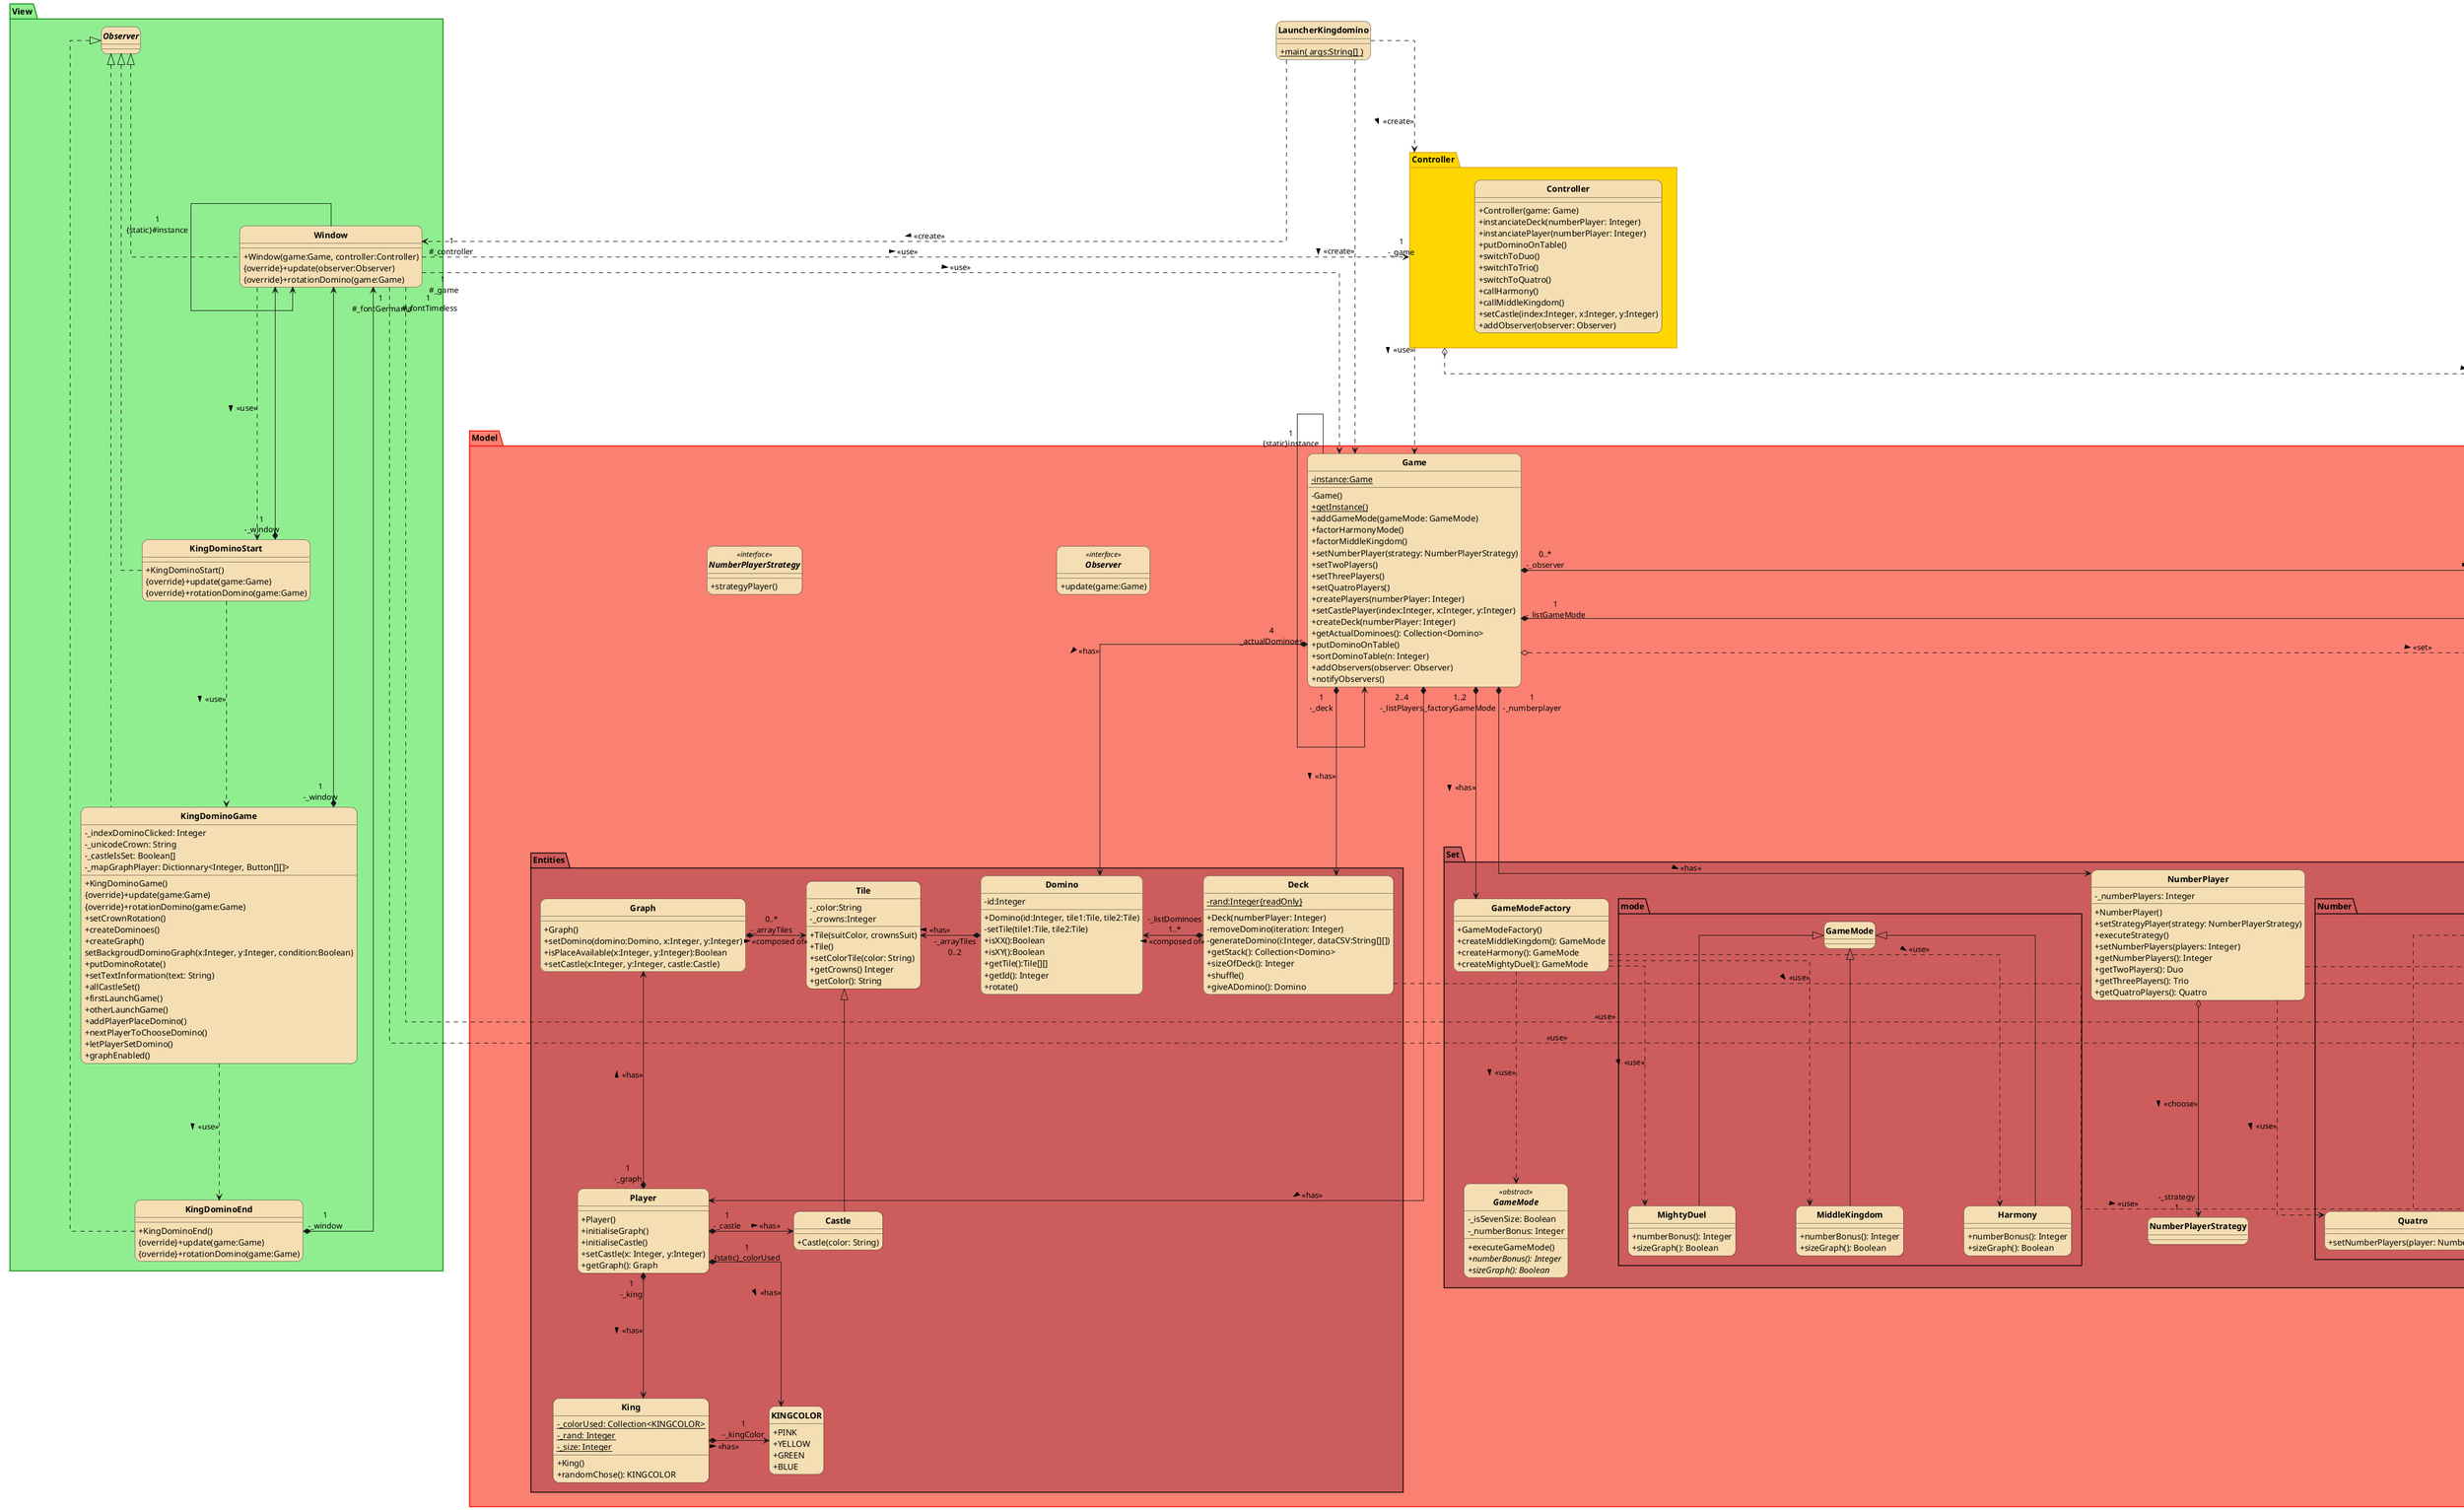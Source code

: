 @startuml
skinparam style strictuml
skinparam classAttributeIconSize 0
skinparam classFontStyle Bold
hide enum methods
skinparam roundcorner 20
skinparam linetype polyline
skinparam linetype ortho
skinparam classBackgroundColor #wheat
skinparam nodesep 100
skinparam ranksep 200

class LauncherKingdomino{
    +{static} main( args:String[] )
}

package Utilities {
    class CSVReader{
        +CSVReader()
        {static}+readCSV(path:String):String[][]
    }

    class FontUtilities {
        +FontUtilities()
        {static}+setFont(path:String): Font
    }

}

package Model #salmon;line:red{

    class Game {
        {static}-instance:Game
        -Game()
        {static}+getInstance()
        +addGameMode(gameMode: GameMode)
        +factorHarmonyMode()
        +factorMiddleKingdom()
        +setNumberPlayer(strategy: NumberPlayerStrategy)
        +setTwoPlayers()
        +setThreePlayers()
        +setQuatroPlayers()
        +createPlayers(numberPlayer: Integer)
        +setCastlePlayer(index:Integer, x:Integer, y:Integer)
        +createDeck(numberPlayer: Integer)
        +getActualDominoes(): Collection<Domino>
        +putDominoOnTable()
        +sortDominoTable(n: Integer)
        +addObservers(observer: Observer)
        +notifyObservers()
    }

    interface Observer<<interface>>{
       +update(game:Game)
    }

    package Entities #indianred{
        Graph "0..*\n-_arrayTiles" *-> Tile : <<composed of>> >

        class Graph {
            +Graph()
            +setDomino(domino:Domino, x:Integer, y:Integer)
            +isPlaceAvailable(x:Integer, y:Integer):Boolean
            +setCastle(x:Integer, y:Integer, castle:Castle)

        }

        class King{
            {static}-_colorUsed: Collection<KINGCOLOR>
            {static}-_rand: Integer
            {static}-_size: Integer

            +King()
            +randomChose(): KINGCOLOR
        }


        Deck "-_listDominoes\n1..*" *-> Domino : <<composed of>> >


        class Deck{
            {static}-rand:Integer{readOnly}
            +Deck(numberPlayer: Integer)
            -removeDomino(iteration: Integer)
            -generateDomino(i:Integer, dataCSV:String[][])
            +getStack(): Collection<Domino>
            +sizeOfDeck(): Integer
            +shuffle()
            +giveADomino(): Domino
        }

        Domino "-_arrayTiles\n0..2" *-l-> Tile : <<has>> >
        class Domino {
           -id:Integer
           +Domino(id:Integer, tile1:Tile, tile2:Tile)
           -setTile(tile1:Tile, tile2:Tile)
           +isXX():Boolean
           +isXY():Boolean
           +getTile():Tile[][]
           +getId(): Integer
           +rotate()
        }

        class Tile{
           -_color:String
           -_crowns:Integer
           +Tile(suitColor, crownsSuit)
           +Tile()
           +setColorTile(color: String)
           +getCrowns() Integer
           +getColor(): String
        }

        Player "1\n-_graph" *--> Graph : > <<has>>
        Player "1\n-_king"*-> King : > <<has>>
        Player "1\n-_castle" *-l-> Castle : > <<has>>
        class Player {
            +Player()
            +initialiseGraph()
            +initialiseCastle()
            +setCastle(x: Integer, y:Integer)
            +getGraph(): Graph
        }

        class Castle extends Tile{
            +Castle(color: String)
        }

        enum KINGCOLOR {
            +PINK
            +YELLOW
            +GREEN
            +BLUE
        }
        Player "1\n{static}_colorUsed" *--> KINGCOLOR: > <<has>>


    }


    package Set #indianred {

        class NumberPlayer{
            -_numberPlayers: Integer
            +NumberPlayer()
            +setStrategyPlayer(strategy: NumberPlayerStrategy)
            +executeStrategy()
            +setNumberPlayers(players: Integer)
            +getNumberPlayers(): Integer
            +getTwoPlayers(): Duo
            +getThreePlayers(): Trio
            +getQuatroPlayers(): Quatro
         }

        NumberPlayer o--> "-_strategy\n1"NumberPlayerStrategy: > <<choose>>

        package Number{
            class Duo implements NumberPlayerStrategy
            {
                +setNumberPlayers(player: NumberPlayer)
            }

            class Trio implements NumberPlayerStrategy
            {
                +setNumberPlayers(player: NumberPlayer)
            }

            class Quatro implements NumberPlayerStrategy
            {
                +setNumberPlayers(player: NumberPlayer)
            }
        }

        GameModeFactory ..> GameMode : <<use>> >

        class GameModeFactory{
            +GameModeFactory()
            +createMiddleKingdom(): GameMode
            +createHarmony(): GameMode
            +createMightyDuel(): GameMode
        }

        abstract GameMode<<abstract>>{
            -_isSevenSize: Boolean
            -_numberBonus: Integer
            +executeGameMode()
            {abstract}+numberBonus(): Integer
            {abstract}+sizeGraph(): Boolean
        }


            package mode{
                class MiddleKingdom extends GameMode{
                    +numberBonus(): Integer
                    +sizeGraph(): Boolean
                }

                class Harmony extends GameMode{
                    +numberBonus(): Integer
                    +sizeGraph(): Boolean
                }

                class MightyDuel extends GameMode{
                    +numberBonus(): Integer
                    +sizeGraph(): Boolean
                }

                GameModeFactory ..> MiddleKingdom: <<use>> >
                GameModeFactory ..> Harmony: <<use>> >
                GameModeFactory ..> MightyDuel: <<use>> >
            }

    }

    interface NumberPlayerStrategy<<interface>>{
        +strategyPlayer()
    }
}

package View #lightgreen;line:green{
    Window ..> KingDominoStart : <<use>> >
    KingDominoStart ..> KingDominoGame : <<use>> >
    KingDominoGame ..> KingDominoEnd: <<use>> >

    class Window implements Observer
    {
        +Window(game:Game, controller:Controller)
        {override}+update(observer:Observer)
        {override}+rotationDomino(game:Game)
    }

    class KingDominoStart implements Observer
    {
        +KingDominoStart()
        {override}+update(game:Game)
        {override}+rotationDomino(game:Game)
    }

    class KingDominoGame implements Observer
    {
        -_indexDominoClicked: Integer
        -_unicodeCrown: String
        -_castleIsSet: Boolean[]
        -_mapGraphPlayer: Dictionnary<Integer, Button[][]>

        +KingDominoGame()
        {override}+update(game:Game)
        {override}+rotationDomino(game:Game)
        +setCrownRotation()
        +createDominoes()
        +createGraph()
        setBackgroudDominoGraph(x:Integer, y:Integer, condition:Boolean)
        +putDominoRotate()
        +setTextInformation(text: String)
        +allCastleSet()
        +firstLaunchGame()
        +otherLaunchGame()
        +addPlayerPlaceDomino()
        +nextPlayerToChooseDomino()
        +letPlayerSetDomino()
        +graphEnabled()
    }

    class KingDominoEnd implements Observer
    {
        +KingDominoEnd()
        {override}+update(game:Game)
        {override}+rotationDomino(game:Game)
    }
}

package Controller #gold;line:goldenrod {

    class Controller{
        +Controller(game: Game)
        +instanciateDeck(numberPlayer: Integer)
        +instanciatePlayer(numberPlayer: Integer)
        +putDominoOnTable()
        +switchToDuo()
        +switchToTrio()
        +switchToQuatro()
        +callHarmony()
        +callMiddleKingdom()
        +setCastle(index:Integer, x:Integer, y:Integer)
        +addObserver(observer: Observer)
    }

}

Window -> Window : "1\n{static}#instance"
Window .> Controller : "1\n #_controller\t"<<use>> >
Window .> Game : "1\n #_game" <<use>> >
Window "1\n #_fontGermania" .> FontUtilities : <<use>>
Window "1\n #_fontTimeless" .> FontUtilities : <<use>>

KingDominoStart "1\n-_window"*--> Window
KingDominoGame "1\n-_window"*-> Window
KingDominoEnd "1\n-_window"*-> Window

LauncherKingdomino ..> Window : <<create>> >
LauncherKingdomino ..> Controller : <<create>> >
LauncherKingdomino .> Game : <<create>> >

Game "1\n{static}instance" --> Game
Game "1\n-_listGameMode" *--> GameMode : <<has>> >
Game "1\n-_numberplayer" *--> NumberPlayer : <<has>> >
Game "1\n-_deck" *-> Deck : <<has>> >
Game "2..4\n-_listPlayers" *--> Player : <<has>> >
Game o..> NumberPlayerStrategy : <<set>> >
Game *-l-> Observer : "0..*\n-_observer"<<notify>> >
Game *--> GameModeFactory : "1..2\n_factoryGameMode"<<has>> >
Game *--> Domino : "4\n_actualDominoes"<<has>> >

NumberPlayer ..> Duo : <<use>> >
NumberPlayer ..> Trio : <<use>> >
NumberPlayer ..> Quatro : <<use>> >


Controller "1\n-_game"..> Game : <<use>> >
Controller o.> Observer : <<use>> >

King *-r-> "1\n-_kingColor" KINGCOLOR : <<has>> >

Deck .d.> CSVReader : <<use>> >

@enduml